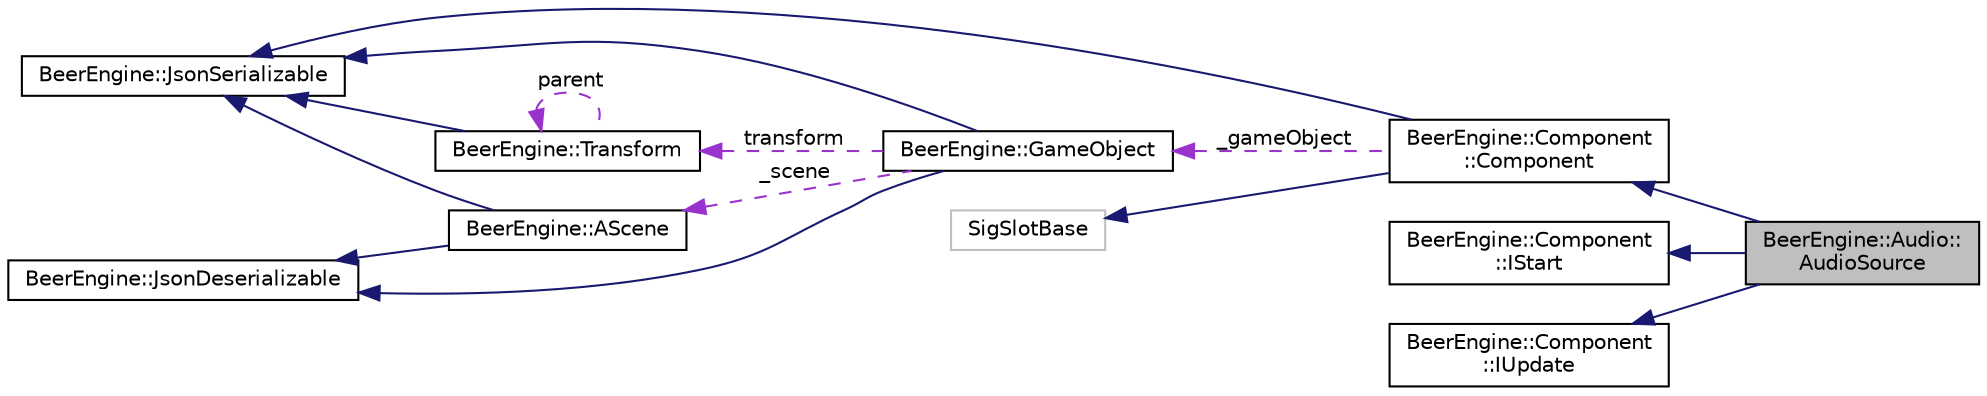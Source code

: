 digraph "BeerEngine::Audio::AudioSource"
{
  edge [fontname="Helvetica",fontsize="10",labelfontname="Helvetica",labelfontsize="10"];
  node [fontname="Helvetica",fontsize="10",shape=record];
  rankdir="LR";
  Node6 [label="BeerEngine::Audio::\lAudioSource",height=0.2,width=0.4,color="black", fillcolor="grey75", style="filled", fontcolor="black"];
  Node7 -> Node6 [dir="back",color="midnightblue",fontsize="10",style="solid"];
  Node7 [label="BeerEngine::Component\l::Component",height=0.2,width=0.4,color="black", fillcolor="white", style="filled",URL="$class_beer_engine_1_1_component_1_1_component.html"];
  Node8 -> Node7 [dir="back",color="midnightblue",fontsize="10",style="solid"];
  Node8 [label="BeerEngine::JsonSerializable",height=0.2,width=0.4,color="black", fillcolor="white", style="filled",URL="$class_beer_engine_1_1_json_serializable.html"];
  Node9 -> Node7 [dir="back",color="midnightblue",fontsize="10",style="solid"];
  Node9 [label="SigSlotBase",height=0.2,width=0.4,color="grey75", fillcolor="white", style="filled"];
  Node10 -> Node7 [dir="back",color="darkorchid3",fontsize="10",style="dashed",label=" _gameObject" ];
  Node10 [label="BeerEngine::GameObject",height=0.2,width=0.4,color="black", fillcolor="white", style="filled",URL="$class_beer_engine_1_1_game_object.html"];
  Node8 -> Node10 [dir="back",color="midnightblue",fontsize="10",style="solid"];
  Node11 -> Node10 [dir="back",color="midnightblue",fontsize="10",style="solid"];
  Node11 [label="BeerEngine::JsonDeserializable",height=0.2,width=0.4,color="black", fillcolor="white", style="filled",URL="$class_beer_engine_1_1_json_deserializable.html"];
  Node12 -> Node10 [dir="back",color="darkorchid3",fontsize="10",style="dashed",label=" transform" ];
  Node12 [label="BeerEngine::Transform",height=0.2,width=0.4,color="black", fillcolor="white", style="filled",URL="$class_beer_engine_1_1_transform.html",tooltip="classe representant la transformation d&#39;un object, position, rotation... "];
  Node8 -> Node12 [dir="back",color="midnightblue",fontsize="10",style="solid"];
  Node12 -> Node12 [dir="back",color="darkorchid3",fontsize="10",style="dashed",label=" parent" ];
  Node13 -> Node10 [dir="back",color="darkorchid3",fontsize="10",style="dashed",label=" _scene" ];
  Node13 [label="BeerEngine::AScene",height=0.2,width=0.4,color="black", fillcolor="white", style="filled",URL="$class_beer_engine_1_1_a_scene.html"];
  Node8 -> Node13 [dir="back",color="midnightblue",fontsize="10",style="solid"];
  Node11 -> Node13 [dir="back",color="midnightblue",fontsize="10",style="solid"];
  Node14 -> Node6 [dir="back",color="midnightblue",fontsize="10",style="solid"];
  Node14 [label="BeerEngine::Component\l::IStart",height=0.2,width=0.4,color="black", fillcolor="white", style="filled",URL="$class_beer_engine_1_1_component_1_1_i_start.html"];
  Node15 -> Node6 [dir="back",color="midnightblue",fontsize="10",style="solid"];
  Node15 [label="BeerEngine::Component\l::IUpdate",height=0.2,width=0.4,color="black", fillcolor="white", style="filled",URL="$class_beer_engine_1_1_component_1_1_i_update.html"];
}
